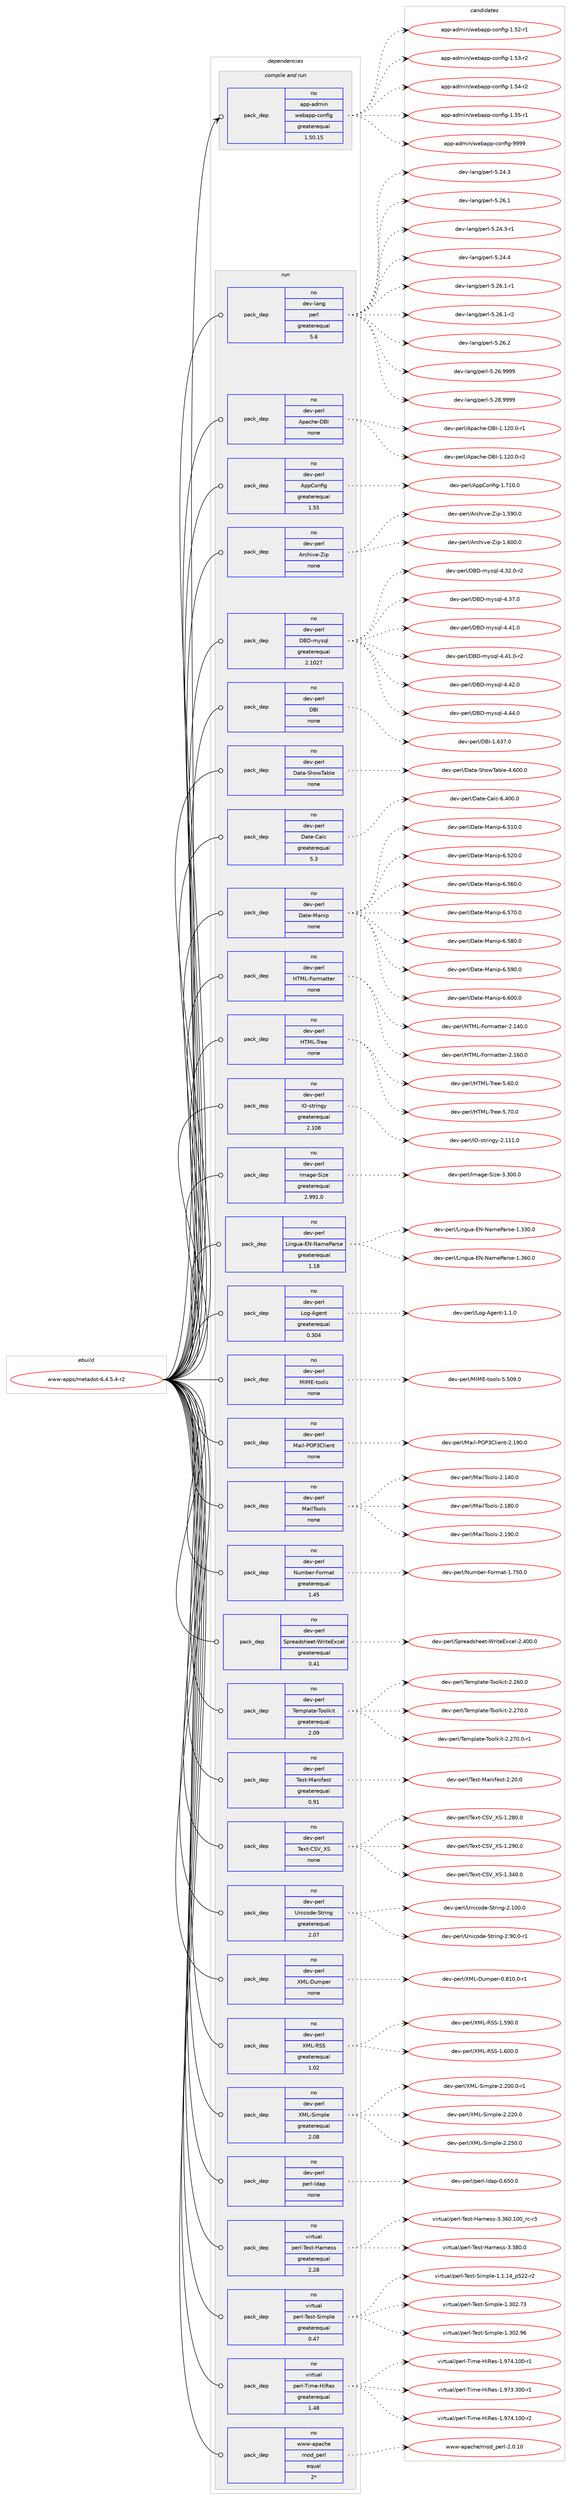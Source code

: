 digraph prolog {

# *************
# Graph options
# *************

newrank=true;
concentrate=true;
compound=true;
graph [rankdir=LR,fontname=Helvetica,fontsize=10,ranksep=1.5];#, ranksep=2.5, nodesep=0.2];
edge  [arrowhead=vee];
node  [fontname=Helvetica,fontsize=10];

# **********
# The ebuild
# **********

subgraph cluster_leftcol {
color=gray;
rank=same;
label=<<i>ebuild</i>>;
id [label="www-apps/metadot-6.4.5.4-r2", color=red, width=4, href="../www-apps/metadot-6.4.5.4-r2.svg"];
}

# ****************
# The dependencies
# ****************

subgraph cluster_midcol {
color=gray;
label=<<i>dependencies</i>>;
subgraph cluster_compile {
fillcolor="#eeeeee";
style=filled;
label=<<i>compile</i>>;
}
subgraph cluster_compileandrun {
fillcolor="#eeeeee";
style=filled;
label=<<i>compile and run</i>>;
subgraph pack6996 {
dependency7602 [label=<<TABLE BORDER="0" CELLBORDER="1" CELLSPACING="0" CELLPADDING="4" WIDTH="220"><TR><TD ROWSPAN="6" CELLPADDING="30">pack_dep</TD></TR><TR><TD WIDTH="110">no</TD></TR><TR><TD>app-admin</TD></TR><TR><TD>webapp-config</TD></TR><TR><TD>greaterequal</TD></TR><TR><TD>1.50.15</TD></TR></TABLE>>, shape=none, color=blue];
}
id:e -> dependency7602:w [weight=20,style="solid",arrowhead="odotvee"];
}
subgraph cluster_run {
fillcolor="#eeeeee";
style=filled;
label=<<i>run</i>>;
subgraph pack6997 {
dependency7603 [label=<<TABLE BORDER="0" CELLBORDER="1" CELLSPACING="0" CELLPADDING="4" WIDTH="220"><TR><TD ROWSPAN="6" CELLPADDING="30">pack_dep</TD></TR><TR><TD WIDTH="110">no</TD></TR><TR><TD>dev-lang</TD></TR><TR><TD>perl</TD></TR><TR><TD>greaterequal</TD></TR><TR><TD>5.6</TD></TR></TABLE>>, shape=none, color=blue];
}
id:e -> dependency7603:w [weight=20,style="solid",arrowhead="odot"];
subgraph pack6998 {
dependency7604 [label=<<TABLE BORDER="0" CELLBORDER="1" CELLSPACING="0" CELLPADDING="4" WIDTH="220"><TR><TD ROWSPAN="6" CELLPADDING="30">pack_dep</TD></TR><TR><TD WIDTH="110">no</TD></TR><TR><TD>dev-perl</TD></TR><TR><TD>Apache-DBI</TD></TR><TR><TD>none</TD></TR><TR><TD></TD></TR></TABLE>>, shape=none, color=blue];
}
id:e -> dependency7604:w [weight=20,style="solid",arrowhead="odot"];
subgraph pack6999 {
dependency7605 [label=<<TABLE BORDER="0" CELLBORDER="1" CELLSPACING="0" CELLPADDING="4" WIDTH="220"><TR><TD ROWSPAN="6" CELLPADDING="30">pack_dep</TD></TR><TR><TD WIDTH="110">no</TD></TR><TR><TD>dev-perl</TD></TR><TR><TD>AppConfig</TD></TR><TR><TD>greaterequal</TD></TR><TR><TD>1.55</TD></TR></TABLE>>, shape=none, color=blue];
}
id:e -> dependency7605:w [weight=20,style="solid",arrowhead="odot"];
subgraph pack7000 {
dependency7606 [label=<<TABLE BORDER="0" CELLBORDER="1" CELLSPACING="0" CELLPADDING="4" WIDTH="220"><TR><TD ROWSPAN="6" CELLPADDING="30">pack_dep</TD></TR><TR><TD WIDTH="110">no</TD></TR><TR><TD>dev-perl</TD></TR><TR><TD>Archive-Zip</TD></TR><TR><TD>none</TD></TR><TR><TD></TD></TR></TABLE>>, shape=none, color=blue];
}
id:e -> dependency7606:w [weight=20,style="solid",arrowhead="odot"];
subgraph pack7001 {
dependency7607 [label=<<TABLE BORDER="0" CELLBORDER="1" CELLSPACING="0" CELLPADDING="4" WIDTH="220"><TR><TD ROWSPAN="6" CELLPADDING="30">pack_dep</TD></TR><TR><TD WIDTH="110">no</TD></TR><TR><TD>dev-perl</TD></TR><TR><TD>DBD-mysql</TD></TR><TR><TD>greaterequal</TD></TR><TR><TD>2.1027</TD></TR></TABLE>>, shape=none, color=blue];
}
id:e -> dependency7607:w [weight=20,style="solid",arrowhead="odot"];
subgraph pack7002 {
dependency7608 [label=<<TABLE BORDER="0" CELLBORDER="1" CELLSPACING="0" CELLPADDING="4" WIDTH="220"><TR><TD ROWSPAN="6" CELLPADDING="30">pack_dep</TD></TR><TR><TD WIDTH="110">no</TD></TR><TR><TD>dev-perl</TD></TR><TR><TD>DBI</TD></TR><TR><TD>none</TD></TR><TR><TD></TD></TR></TABLE>>, shape=none, color=blue];
}
id:e -> dependency7608:w [weight=20,style="solid",arrowhead="odot"];
subgraph pack7003 {
dependency7609 [label=<<TABLE BORDER="0" CELLBORDER="1" CELLSPACING="0" CELLPADDING="4" WIDTH="220"><TR><TD ROWSPAN="6" CELLPADDING="30">pack_dep</TD></TR><TR><TD WIDTH="110">no</TD></TR><TR><TD>dev-perl</TD></TR><TR><TD>Data-ShowTable</TD></TR><TR><TD>none</TD></TR><TR><TD></TD></TR></TABLE>>, shape=none, color=blue];
}
id:e -> dependency7609:w [weight=20,style="solid",arrowhead="odot"];
subgraph pack7004 {
dependency7610 [label=<<TABLE BORDER="0" CELLBORDER="1" CELLSPACING="0" CELLPADDING="4" WIDTH="220"><TR><TD ROWSPAN="6" CELLPADDING="30">pack_dep</TD></TR><TR><TD WIDTH="110">no</TD></TR><TR><TD>dev-perl</TD></TR><TR><TD>Date-Calc</TD></TR><TR><TD>greaterequal</TD></TR><TR><TD>5.3</TD></TR></TABLE>>, shape=none, color=blue];
}
id:e -> dependency7610:w [weight=20,style="solid",arrowhead="odot"];
subgraph pack7005 {
dependency7611 [label=<<TABLE BORDER="0" CELLBORDER="1" CELLSPACING="0" CELLPADDING="4" WIDTH="220"><TR><TD ROWSPAN="6" CELLPADDING="30">pack_dep</TD></TR><TR><TD WIDTH="110">no</TD></TR><TR><TD>dev-perl</TD></TR><TR><TD>Date-Manip</TD></TR><TR><TD>none</TD></TR><TR><TD></TD></TR></TABLE>>, shape=none, color=blue];
}
id:e -> dependency7611:w [weight=20,style="solid",arrowhead="odot"];
subgraph pack7006 {
dependency7612 [label=<<TABLE BORDER="0" CELLBORDER="1" CELLSPACING="0" CELLPADDING="4" WIDTH="220"><TR><TD ROWSPAN="6" CELLPADDING="30">pack_dep</TD></TR><TR><TD WIDTH="110">no</TD></TR><TR><TD>dev-perl</TD></TR><TR><TD>HTML-Formatter</TD></TR><TR><TD>none</TD></TR><TR><TD></TD></TR></TABLE>>, shape=none, color=blue];
}
id:e -> dependency7612:w [weight=20,style="solid",arrowhead="odot"];
subgraph pack7007 {
dependency7613 [label=<<TABLE BORDER="0" CELLBORDER="1" CELLSPACING="0" CELLPADDING="4" WIDTH="220"><TR><TD ROWSPAN="6" CELLPADDING="30">pack_dep</TD></TR><TR><TD WIDTH="110">no</TD></TR><TR><TD>dev-perl</TD></TR><TR><TD>HTML-Tree</TD></TR><TR><TD>none</TD></TR><TR><TD></TD></TR></TABLE>>, shape=none, color=blue];
}
id:e -> dependency7613:w [weight=20,style="solid",arrowhead="odot"];
subgraph pack7008 {
dependency7614 [label=<<TABLE BORDER="0" CELLBORDER="1" CELLSPACING="0" CELLPADDING="4" WIDTH="220"><TR><TD ROWSPAN="6" CELLPADDING="30">pack_dep</TD></TR><TR><TD WIDTH="110">no</TD></TR><TR><TD>dev-perl</TD></TR><TR><TD>IO-stringy</TD></TR><TR><TD>greaterequal</TD></TR><TR><TD>2.108</TD></TR></TABLE>>, shape=none, color=blue];
}
id:e -> dependency7614:w [weight=20,style="solid",arrowhead="odot"];
subgraph pack7009 {
dependency7615 [label=<<TABLE BORDER="0" CELLBORDER="1" CELLSPACING="0" CELLPADDING="4" WIDTH="220"><TR><TD ROWSPAN="6" CELLPADDING="30">pack_dep</TD></TR><TR><TD WIDTH="110">no</TD></TR><TR><TD>dev-perl</TD></TR><TR><TD>Image-Size</TD></TR><TR><TD>greaterequal</TD></TR><TR><TD>2.991.0</TD></TR></TABLE>>, shape=none, color=blue];
}
id:e -> dependency7615:w [weight=20,style="solid",arrowhead="odot"];
subgraph pack7010 {
dependency7616 [label=<<TABLE BORDER="0" CELLBORDER="1" CELLSPACING="0" CELLPADDING="4" WIDTH="220"><TR><TD ROWSPAN="6" CELLPADDING="30">pack_dep</TD></TR><TR><TD WIDTH="110">no</TD></TR><TR><TD>dev-perl</TD></TR><TR><TD>Lingua-EN-NameParse</TD></TR><TR><TD>greaterequal</TD></TR><TR><TD>1.18</TD></TR></TABLE>>, shape=none, color=blue];
}
id:e -> dependency7616:w [weight=20,style="solid",arrowhead="odot"];
subgraph pack7011 {
dependency7617 [label=<<TABLE BORDER="0" CELLBORDER="1" CELLSPACING="0" CELLPADDING="4" WIDTH="220"><TR><TD ROWSPAN="6" CELLPADDING="30">pack_dep</TD></TR><TR><TD WIDTH="110">no</TD></TR><TR><TD>dev-perl</TD></TR><TR><TD>Log-Agent</TD></TR><TR><TD>greaterequal</TD></TR><TR><TD>0.304</TD></TR></TABLE>>, shape=none, color=blue];
}
id:e -> dependency7617:w [weight=20,style="solid",arrowhead="odot"];
subgraph pack7012 {
dependency7618 [label=<<TABLE BORDER="0" CELLBORDER="1" CELLSPACING="0" CELLPADDING="4" WIDTH="220"><TR><TD ROWSPAN="6" CELLPADDING="30">pack_dep</TD></TR><TR><TD WIDTH="110">no</TD></TR><TR><TD>dev-perl</TD></TR><TR><TD>MIME-tools</TD></TR><TR><TD>none</TD></TR><TR><TD></TD></TR></TABLE>>, shape=none, color=blue];
}
id:e -> dependency7618:w [weight=20,style="solid",arrowhead="odot"];
subgraph pack7013 {
dependency7619 [label=<<TABLE BORDER="0" CELLBORDER="1" CELLSPACING="0" CELLPADDING="4" WIDTH="220"><TR><TD ROWSPAN="6" CELLPADDING="30">pack_dep</TD></TR><TR><TD WIDTH="110">no</TD></TR><TR><TD>dev-perl</TD></TR><TR><TD>Mail-POP3Client</TD></TR><TR><TD>none</TD></TR><TR><TD></TD></TR></TABLE>>, shape=none, color=blue];
}
id:e -> dependency7619:w [weight=20,style="solid",arrowhead="odot"];
subgraph pack7014 {
dependency7620 [label=<<TABLE BORDER="0" CELLBORDER="1" CELLSPACING="0" CELLPADDING="4" WIDTH="220"><TR><TD ROWSPAN="6" CELLPADDING="30">pack_dep</TD></TR><TR><TD WIDTH="110">no</TD></TR><TR><TD>dev-perl</TD></TR><TR><TD>MailTools</TD></TR><TR><TD>none</TD></TR><TR><TD></TD></TR></TABLE>>, shape=none, color=blue];
}
id:e -> dependency7620:w [weight=20,style="solid",arrowhead="odot"];
subgraph pack7015 {
dependency7621 [label=<<TABLE BORDER="0" CELLBORDER="1" CELLSPACING="0" CELLPADDING="4" WIDTH="220"><TR><TD ROWSPAN="6" CELLPADDING="30">pack_dep</TD></TR><TR><TD WIDTH="110">no</TD></TR><TR><TD>dev-perl</TD></TR><TR><TD>Number-Format</TD></TR><TR><TD>greaterequal</TD></TR><TR><TD>1.45</TD></TR></TABLE>>, shape=none, color=blue];
}
id:e -> dependency7621:w [weight=20,style="solid",arrowhead="odot"];
subgraph pack7016 {
dependency7622 [label=<<TABLE BORDER="0" CELLBORDER="1" CELLSPACING="0" CELLPADDING="4" WIDTH="220"><TR><TD ROWSPAN="6" CELLPADDING="30">pack_dep</TD></TR><TR><TD WIDTH="110">no</TD></TR><TR><TD>dev-perl</TD></TR><TR><TD>Spreadsheet-WriteExcel</TD></TR><TR><TD>greaterequal</TD></TR><TR><TD>0.41</TD></TR></TABLE>>, shape=none, color=blue];
}
id:e -> dependency7622:w [weight=20,style="solid",arrowhead="odot"];
subgraph pack7017 {
dependency7623 [label=<<TABLE BORDER="0" CELLBORDER="1" CELLSPACING="0" CELLPADDING="4" WIDTH="220"><TR><TD ROWSPAN="6" CELLPADDING="30">pack_dep</TD></TR><TR><TD WIDTH="110">no</TD></TR><TR><TD>dev-perl</TD></TR><TR><TD>Template-Toolkit</TD></TR><TR><TD>greaterequal</TD></TR><TR><TD>2.09</TD></TR></TABLE>>, shape=none, color=blue];
}
id:e -> dependency7623:w [weight=20,style="solid",arrowhead="odot"];
subgraph pack7018 {
dependency7624 [label=<<TABLE BORDER="0" CELLBORDER="1" CELLSPACING="0" CELLPADDING="4" WIDTH="220"><TR><TD ROWSPAN="6" CELLPADDING="30">pack_dep</TD></TR><TR><TD WIDTH="110">no</TD></TR><TR><TD>dev-perl</TD></TR><TR><TD>Test-Manifest</TD></TR><TR><TD>greaterequal</TD></TR><TR><TD>0.91</TD></TR></TABLE>>, shape=none, color=blue];
}
id:e -> dependency7624:w [weight=20,style="solid",arrowhead="odot"];
subgraph pack7019 {
dependency7625 [label=<<TABLE BORDER="0" CELLBORDER="1" CELLSPACING="0" CELLPADDING="4" WIDTH="220"><TR><TD ROWSPAN="6" CELLPADDING="30">pack_dep</TD></TR><TR><TD WIDTH="110">no</TD></TR><TR><TD>dev-perl</TD></TR><TR><TD>Text-CSV_XS</TD></TR><TR><TD>none</TD></TR><TR><TD></TD></TR></TABLE>>, shape=none, color=blue];
}
id:e -> dependency7625:w [weight=20,style="solid",arrowhead="odot"];
subgraph pack7020 {
dependency7626 [label=<<TABLE BORDER="0" CELLBORDER="1" CELLSPACING="0" CELLPADDING="4" WIDTH="220"><TR><TD ROWSPAN="6" CELLPADDING="30">pack_dep</TD></TR><TR><TD WIDTH="110">no</TD></TR><TR><TD>dev-perl</TD></TR><TR><TD>Unicode-String</TD></TR><TR><TD>greaterequal</TD></TR><TR><TD>2.07</TD></TR></TABLE>>, shape=none, color=blue];
}
id:e -> dependency7626:w [weight=20,style="solid",arrowhead="odot"];
subgraph pack7021 {
dependency7627 [label=<<TABLE BORDER="0" CELLBORDER="1" CELLSPACING="0" CELLPADDING="4" WIDTH="220"><TR><TD ROWSPAN="6" CELLPADDING="30">pack_dep</TD></TR><TR><TD WIDTH="110">no</TD></TR><TR><TD>dev-perl</TD></TR><TR><TD>XML-Dumper</TD></TR><TR><TD>none</TD></TR><TR><TD></TD></TR></TABLE>>, shape=none, color=blue];
}
id:e -> dependency7627:w [weight=20,style="solid",arrowhead="odot"];
subgraph pack7022 {
dependency7628 [label=<<TABLE BORDER="0" CELLBORDER="1" CELLSPACING="0" CELLPADDING="4" WIDTH="220"><TR><TD ROWSPAN="6" CELLPADDING="30">pack_dep</TD></TR><TR><TD WIDTH="110">no</TD></TR><TR><TD>dev-perl</TD></TR><TR><TD>XML-RSS</TD></TR><TR><TD>greaterequal</TD></TR><TR><TD>1.02</TD></TR></TABLE>>, shape=none, color=blue];
}
id:e -> dependency7628:w [weight=20,style="solid",arrowhead="odot"];
subgraph pack7023 {
dependency7629 [label=<<TABLE BORDER="0" CELLBORDER="1" CELLSPACING="0" CELLPADDING="4" WIDTH="220"><TR><TD ROWSPAN="6" CELLPADDING="30">pack_dep</TD></TR><TR><TD WIDTH="110">no</TD></TR><TR><TD>dev-perl</TD></TR><TR><TD>XML-Simple</TD></TR><TR><TD>greaterequal</TD></TR><TR><TD>2.08</TD></TR></TABLE>>, shape=none, color=blue];
}
id:e -> dependency7629:w [weight=20,style="solid",arrowhead="odot"];
subgraph pack7024 {
dependency7630 [label=<<TABLE BORDER="0" CELLBORDER="1" CELLSPACING="0" CELLPADDING="4" WIDTH="220"><TR><TD ROWSPAN="6" CELLPADDING="30">pack_dep</TD></TR><TR><TD WIDTH="110">no</TD></TR><TR><TD>dev-perl</TD></TR><TR><TD>perl-ldap</TD></TR><TR><TD>none</TD></TR><TR><TD></TD></TR></TABLE>>, shape=none, color=blue];
}
id:e -> dependency7630:w [weight=20,style="solid",arrowhead="odot"];
subgraph pack7025 {
dependency7631 [label=<<TABLE BORDER="0" CELLBORDER="1" CELLSPACING="0" CELLPADDING="4" WIDTH="220"><TR><TD ROWSPAN="6" CELLPADDING="30">pack_dep</TD></TR><TR><TD WIDTH="110">no</TD></TR><TR><TD>virtual</TD></TR><TR><TD>perl-Test-Harness</TD></TR><TR><TD>greaterequal</TD></TR><TR><TD>2.28</TD></TR></TABLE>>, shape=none, color=blue];
}
id:e -> dependency7631:w [weight=20,style="solid",arrowhead="odot"];
subgraph pack7026 {
dependency7632 [label=<<TABLE BORDER="0" CELLBORDER="1" CELLSPACING="0" CELLPADDING="4" WIDTH="220"><TR><TD ROWSPAN="6" CELLPADDING="30">pack_dep</TD></TR><TR><TD WIDTH="110">no</TD></TR><TR><TD>virtual</TD></TR><TR><TD>perl-Test-Simple</TD></TR><TR><TD>greaterequal</TD></TR><TR><TD>0.47</TD></TR></TABLE>>, shape=none, color=blue];
}
id:e -> dependency7632:w [weight=20,style="solid",arrowhead="odot"];
subgraph pack7027 {
dependency7633 [label=<<TABLE BORDER="0" CELLBORDER="1" CELLSPACING="0" CELLPADDING="4" WIDTH="220"><TR><TD ROWSPAN="6" CELLPADDING="30">pack_dep</TD></TR><TR><TD WIDTH="110">no</TD></TR><TR><TD>virtual</TD></TR><TR><TD>perl-Time-HiRes</TD></TR><TR><TD>greaterequal</TD></TR><TR><TD>1.48</TD></TR></TABLE>>, shape=none, color=blue];
}
id:e -> dependency7633:w [weight=20,style="solid",arrowhead="odot"];
subgraph pack7028 {
dependency7634 [label=<<TABLE BORDER="0" CELLBORDER="1" CELLSPACING="0" CELLPADDING="4" WIDTH="220"><TR><TD ROWSPAN="6" CELLPADDING="30">pack_dep</TD></TR><TR><TD WIDTH="110">no</TD></TR><TR><TD>www-apache</TD></TR><TR><TD>mod_perl</TD></TR><TR><TD>equal</TD></TR><TR><TD>2*</TD></TR></TABLE>>, shape=none, color=blue];
}
id:e -> dependency7634:w [weight=20,style="solid",arrowhead="odot"];
}
}

# **************
# The candidates
# **************

subgraph cluster_choices {
rank=same;
color=gray;
label=<<i>candidates</i>>;

subgraph choice6996 {
color=black;
nodesep=1;
choice971121124597100109105110471191019897112112459911111010210510345494653504511449 [label="app-admin/webapp-config-1.52-r1", color=red, width=4,href="../app-admin/webapp-config-1.52-r1.svg"];
choice971121124597100109105110471191019897112112459911111010210510345494653514511450 [label="app-admin/webapp-config-1.53-r2", color=red, width=4,href="../app-admin/webapp-config-1.53-r2.svg"];
choice971121124597100109105110471191019897112112459911111010210510345494653524511450 [label="app-admin/webapp-config-1.54-r2", color=red, width=4,href="../app-admin/webapp-config-1.54-r2.svg"];
choice971121124597100109105110471191019897112112459911111010210510345494653534511449 [label="app-admin/webapp-config-1.55-r1", color=red, width=4,href="../app-admin/webapp-config-1.55-r1.svg"];
choice97112112459710010910511047119101989711211245991111101021051034557575757 [label="app-admin/webapp-config-9999", color=red, width=4,href="../app-admin/webapp-config-9999.svg"];
dependency7602:e -> choice971121124597100109105110471191019897112112459911111010210510345494653504511449:w [style=dotted,weight="100"];
dependency7602:e -> choice971121124597100109105110471191019897112112459911111010210510345494653514511450:w [style=dotted,weight="100"];
dependency7602:e -> choice971121124597100109105110471191019897112112459911111010210510345494653524511450:w [style=dotted,weight="100"];
dependency7602:e -> choice971121124597100109105110471191019897112112459911111010210510345494653534511449:w [style=dotted,weight="100"];
dependency7602:e -> choice97112112459710010910511047119101989711211245991111101021051034557575757:w [style=dotted,weight="100"];
}
subgraph choice6997 {
color=black;
nodesep=1;
choice10010111845108971101034711210111410845534650524651 [label="dev-lang/perl-5.24.3", color=red, width=4,href="../dev-lang/perl-5.24.3.svg"];
choice10010111845108971101034711210111410845534650544649 [label="dev-lang/perl-5.26.1", color=red, width=4,href="../dev-lang/perl-5.26.1.svg"];
choice100101118451089711010347112101114108455346505246514511449 [label="dev-lang/perl-5.24.3-r1", color=red, width=4,href="../dev-lang/perl-5.24.3-r1.svg"];
choice10010111845108971101034711210111410845534650524652 [label="dev-lang/perl-5.24.4", color=red, width=4,href="../dev-lang/perl-5.24.4.svg"];
choice100101118451089711010347112101114108455346505446494511449 [label="dev-lang/perl-5.26.1-r1", color=red, width=4,href="../dev-lang/perl-5.26.1-r1.svg"];
choice100101118451089711010347112101114108455346505446494511450 [label="dev-lang/perl-5.26.1-r2", color=red, width=4,href="../dev-lang/perl-5.26.1-r2.svg"];
choice10010111845108971101034711210111410845534650544650 [label="dev-lang/perl-5.26.2", color=red, width=4,href="../dev-lang/perl-5.26.2.svg"];
choice10010111845108971101034711210111410845534650544657575757 [label="dev-lang/perl-5.26.9999", color=red, width=4,href="../dev-lang/perl-5.26.9999.svg"];
choice10010111845108971101034711210111410845534650564657575757 [label="dev-lang/perl-5.28.9999", color=red, width=4,href="../dev-lang/perl-5.28.9999.svg"];
dependency7603:e -> choice10010111845108971101034711210111410845534650524651:w [style=dotted,weight="100"];
dependency7603:e -> choice10010111845108971101034711210111410845534650544649:w [style=dotted,weight="100"];
dependency7603:e -> choice100101118451089711010347112101114108455346505246514511449:w [style=dotted,weight="100"];
dependency7603:e -> choice10010111845108971101034711210111410845534650524652:w [style=dotted,weight="100"];
dependency7603:e -> choice100101118451089711010347112101114108455346505446494511449:w [style=dotted,weight="100"];
dependency7603:e -> choice100101118451089711010347112101114108455346505446494511450:w [style=dotted,weight="100"];
dependency7603:e -> choice10010111845108971101034711210111410845534650544650:w [style=dotted,weight="100"];
dependency7603:e -> choice10010111845108971101034711210111410845534650544657575757:w [style=dotted,weight="100"];
dependency7603:e -> choice10010111845108971101034711210111410845534650564657575757:w [style=dotted,weight="100"];
}
subgraph choice6998 {
color=black;
nodesep=1;
choice10010111845112101114108476511297991041014568667345494649504846484511449 [label="dev-perl/Apache-DBI-1.120.0-r1", color=red, width=4,href="../dev-perl/Apache-DBI-1.120.0-r1.svg"];
choice10010111845112101114108476511297991041014568667345494649504846484511450 [label="dev-perl/Apache-DBI-1.120.0-r2", color=red, width=4,href="../dev-perl/Apache-DBI-1.120.0-r2.svg"];
dependency7604:e -> choice10010111845112101114108476511297991041014568667345494649504846484511449:w [style=dotted,weight="100"];
dependency7604:e -> choice10010111845112101114108476511297991041014568667345494649504846484511450:w [style=dotted,weight="100"];
}
subgraph choice6999 {
color=black;
nodesep=1;
choice100101118451121011141084765112112671111101021051034549465549484648 [label="dev-perl/AppConfig-1.710.0", color=red, width=4,href="../dev-perl/AppConfig-1.710.0.svg"];
dependency7605:e -> choice100101118451121011141084765112112671111101021051034549465549484648:w [style=dotted,weight="100"];
}
subgraph choice7000 {
color=black;
nodesep=1;
choice1001011184511210111410847651149910410511810145901051124549465357484648 [label="dev-perl/Archive-Zip-1.590.0", color=red, width=4,href="../dev-perl/Archive-Zip-1.590.0.svg"];
choice1001011184511210111410847651149910410511810145901051124549465448484648 [label="dev-perl/Archive-Zip-1.600.0", color=red, width=4,href="../dev-perl/Archive-Zip-1.600.0.svg"];
dependency7606:e -> choice1001011184511210111410847651149910410511810145901051124549465357484648:w [style=dotted,weight="100"];
dependency7606:e -> choice1001011184511210111410847651149910410511810145901051124549465448484648:w [style=dotted,weight="100"];
}
subgraph choice7001 {
color=black;
nodesep=1;
choice100101118451121011141084768666845109121115113108455246515046484511450 [label="dev-perl/DBD-mysql-4.32.0-r2", color=red, width=4,href="../dev-perl/DBD-mysql-4.32.0-r2.svg"];
choice10010111845112101114108476866684510912111511310845524651554648 [label="dev-perl/DBD-mysql-4.37.0", color=red, width=4,href="../dev-perl/DBD-mysql-4.37.0.svg"];
choice10010111845112101114108476866684510912111511310845524652494648 [label="dev-perl/DBD-mysql-4.41.0", color=red, width=4,href="../dev-perl/DBD-mysql-4.41.0.svg"];
choice100101118451121011141084768666845109121115113108455246524946484511450 [label="dev-perl/DBD-mysql-4.41.0-r2", color=red, width=4,href="../dev-perl/DBD-mysql-4.41.0-r2.svg"];
choice10010111845112101114108476866684510912111511310845524652504648 [label="dev-perl/DBD-mysql-4.42.0", color=red, width=4,href="../dev-perl/DBD-mysql-4.42.0.svg"];
choice10010111845112101114108476866684510912111511310845524652524648 [label="dev-perl/DBD-mysql-4.44.0", color=red, width=4,href="../dev-perl/DBD-mysql-4.44.0.svg"];
dependency7607:e -> choice100101118451121011141084768666845109121115113108455246515046484511450:w [style=dotted,weight="100"];
dependency7607:e -> choice10010111845112101114108476866684510912111511310845524651554648:w [style=dotted,weight="100"];
dependency7607:e -> choice10010111845112101114108476866684510912111511310845524652494648:w [style=dotted,weight="100"];
dependency7607:e -> choice100101118451121011141084768666845109121115113108455246524946484511450:w [style=dotted,weight="100"];
dependency7607:e -> choice10010111845112101114108476866684510912111511310845524652504648:w [style=dotted,weight="100"];
dependency7607:e -> choice10010111845112101114108476866684510912111511310845524652524648:w [style=dotted,weight="100"];
}
subgraph choice7002 {
color=black;
nodesep=1;
choice10010111845112101114108476866734549465451554648 [label="dev-perl/DBI-1.637.0", color=red, width=4,href="../dev-perl/DBI-1.637.0.svg"];
dependency7608:e -> choice10010111845112101114108476866734549465451554648:w [style=dotted,weight="100"];
}
subgraph choice7003 {
color=black;
nodesep=1;
choice100101118451121011141084768971169745831041111198497981081014552465448484648 [label="dev-perl/Data-ShowTable-4.600.0", color=red, width=4,href="../dev-perl/Data-ShowTable-4.600.0.svg"];
dependency7609:e -> choice100101118451121011141084768971169745831041111198497981081014552465448484648:w [style=dotted,weight="100"];
}
subgraph choice7004 {
color=black;
nodesep=1;
choice10010111845112101114108476897116101456797108994554465248484648 [label="dev-perl/Date-Calc-6.400.0", color=red, width=4,href="../dev-perl/Date-Calc-6.400.0.svg"];
dependency7610:e -> choice10010111845112101114108476897116101456797108994554465248484648:w [style=dotted,weight="100"];
}
subgraph choice7005 {
color=black;
nodesep=1;
choice100101118451121011141084768971161014577971101051124554465349484648 [label="dev-perl/Date-Manip-6.510.0", color=red, width=4,href="../dev-perl/Date-Manip-6.510.0.svg"];
choice100101118451121011141084768971161014577971101051124554465350484648 [label="dev-perl/Date-Manip-6.520.0", color=red, width=4,href="../dev-perl/Date-Manip-6.520.0.svg"];
choice100101118451121011141084768971161014577971101051124554465354484648 [label="dev-perl/Date-Manip-6.560.0", color=red, width=4,href="../dev-perl/Date-Manip-6.560.0.svg"];
choice100101118451121011141084768971161014577971101051124554465355484648 [label="dev-perl/Date-Manip-6.570.0", color=red, width=4,href="../dev-perl/Date-Manip-6.570.0.svg"];
choice100101118451121011141084768971161014577971101051124554465356484648 [label="dev-perl/Date-Manip-6.580.0", color=red, width=4,href="../dev-perl/Date-Manip-6.580.0.svg"];
choice100101118451121011141084768971161014577971101051124554465357484648 [label="dev-perl/Date-Manip-6.590.0", color=red, width=4,href="../dev-perl/Date-Manip-6.590.0.svg"];
choice100101118451121011141084768971161014577971101051124554465448484648 [label="dev-perl/Date-Manip-6.600.0", color=red, width=4,href="../dev-perl/Date-Manip-6.600.0.svg"];
dependency7611:e -> choice100101118451121011141084768971161014577971101051124554465349484648:w [style=dotted,weight="100"];
dependency7611:e -> choice100101118451121011141084768971161014577971101051124554465350484648:w [style=dotted,weight="100"];
dependency7611:e -> choice100101118451121011141084768971161014577971101051124554465354484648:w [style=dotted,weight="100"];
dependency7611:e -> choice100101118451121011141084768971161014577971101051124554465355484648:w [style=dotted,weight="100"];
dependency7611:e -> choice100101118451121011141084768971161014577971101051124554465356484648:w [style=dotted,weight="100"];
dependency7611:e -> choice100101118451121011141084768971161014577971101051124554465357484648:w [style=dotted,weight="100"];
dependency7611:e -> choice100101118451121011141084768971161014577971101051124554465448484648:w [style=dotted,weight="100"];
}
subgraph choice7006 {
color=black;
nodesep=1;
choice1001011184511210111410847728477764570111114109971161161011144550464952484648 [label="dev-perl/HTML-Formatter-2.140.0", color=red, width=4,href="../dev-perl/HTML-Formatter-2.140.0.svg"];
choice1001011184511210111410847728477764570111114109971161161011144550464954484648 [label="dev-perl/HTML-Formatter-2.160.0", color=red, width=4,href="../dev-perl/HTML-Formatter-2.160.0.svg"];
dependency7612:e -> choice1001011184511210111410847728477764570111114109971161161011144550464952484648:w [style=dotted,weight="100"];
dependency7612:e -> choice1001011184511210111410847728477764570111114109971161161011144550464954484648:w [style=dotted,weight="100"];
}
subgraph choice7007 {
color=black;
nodesep=1;
choice100101118451121011141084772847776458411410110145534654484648 [label="dev-perl/HTML-Tree-5.60.0", color=red, width=4,href="../dev-perl/HTML-Tree-5.60.0.svg"];
choice100101118451121011141084772847776458411410110145534655484648 [label="dev-perl/HTML-Tree-5.70.0", color=red, width=4,href="../dev-perl/HTML-Tree-5.70.0.svg"];
dependency7613:e -> choice100101118451121011141084772847776458411410110145534654484648:w [style=dotted,weight="100"];
dependency7613:e -> choice100101118451121011141084772847776458411410110145534655484648:w [style=dotted,weight="100"];
}
subgraph choice7008 {
color=black;
nodesep=1;
choice10010111845112101114108477379451151161141051101031214550464949494648 [label="dev-perl/IO-stringy-2.111.0", color=red, width=4,href="../dev-perl/IO-stringy-2.111.0.svg"];
dependency7614:e -> choice10010111845112101114108477379451151161141051101031214550464949494648:w [style=dotted,weight="100"];
}
subgraph choice7009 {
color=black;
nodesep=1;
choice1001011184511210111410847731099710310145831051221014551465148484648 [label="dev-perl/Image-Size-3.300.0", color=red, width=4,href="../dev-perl/Image-Size-3.300.0.svg"];
dependency7615:e -> choice1001011184511210111410847731099710310145831051221014551465148484648:w [style=dotted,weight="100"];
}
subgraph choice7010 {
color=black;
nodesep=1;
choice1001011184511210111410847761051101031179745697845789710910180971141151014549465151484648 [label="dev-perl/Lingua-EN-NameParse-1.330.0", color=red, width=4,href="../dev-perl/Lingua-EN-NameParse-1.330.0.svg"];
choice1001011184511210111410847761051101031179745697845789710910180971141151014549465154484648 [label="dev-perl/Lingua-EN-NameParse-1.360.0", color=red, width=4,href="../dev-perl/Lingua-EN-NameParse-1.360.0.svg"];
dependency7616:e -> choice1001011184511210111410847761051101031179745697845789710910180971141151014549465151484648:w [style=dotted,weight="100"];
dependency7616:e -> choice1001011184511210111410847761051101031179745697845789710910180971141151014549465154484648:w [style=dotted,weight="100"];
}
subgraph choice7011 {
color=black;
nodesep=1;
choice1001011184511210111410847761111034565103101110116454946494648 [label="dev-perl/Log-Agent-1.1.0", color=red, width=4,href="../dev-perl/Log-Agent-1.1.0.svg"];
dependency7617:e -> choice1001011184511210111410847761111034565103101110116454946494648:w [style=dotted,weight="100"];
}
subgraph choice7012 {
color=black;
nodesep=1;
choice100101118451121011141084777737769451161111111081154553465348574648 [label="dev-perl/MIME-tools-5.509.0", color=red, width=4,href="../dev-perl/MIME-tools-5.509.0.svg"];
dependency7618:e -> choice100101118451121011141084777737769451161111111081154553465348574648:w [style=dotted,weight="100"];
}
subgraph choice7013 {
color=black;
nodesep=1;
choice100101118451121011141084777971051084580798051671081051011101164550464957484648 [label="dev-perl/Mail-POP3Client-2.190.0", color=red, width=4,href="../dev-perl/Mail-POP3Client-2.190.0.svg"];
dependency7619:e -> choice100101118451121011141084777971051084580798051671081051011101164550464957484648:w [style=dotted,weight="100"];
}
subgraph choice7014 {
color=black;
nodesep=1;
choice10010111845112101114108477797105108841111111081154550464952484648 [label="dev-perl/MailTools-2.140.0", color=red, width=4,href="../dev-perl/MailTools-2.140.0.svg"];
choice10010111845112101114108477797105108841111111081154550464956484648 [label="dev-perl/MailTools-2.180.0", color=red, width=4,href="../dev-perl/MailTools-2.180.0.svg"];
choice10010111845112101114108477797105108841111111081154550464957484648 [label="dev-perl/MailTools-2.190.0", color=red, width=4,href="../dev-perl/MailTools-2.190.0.svg"];
dependency7620:e -> choice10010111845112101114108477797105108841111111081154550464952484648:w [style=dotted,weight="100"];
dependency7620:e -> choice10010111845112101114108477797105108841111111081154550464956484648:w [style=dotted,weight="100"];
dependency7620:e -> choice10010111845112101114108477797105108841111111081154550464957484648:w [style=dotted,weight="100"];
}
subgraph choice7015 {
color=black;
nodesep=1;
choice100101118451121011141084778117109981011144570111114109971164549465553484648 [label="dev-perl/Number-Format-1.750.0", color=red, width=4,href="../dev-perl/Number-Format-1.750.0.svg"];
dependency7621:e -> choice100101118451121011141084778117109981011144570111114109971164549465553484648:w [style=dotted,weight="100"];
}
subgraph choice7016 {
color=black;
nodesep=1;
choice10010111845112101114108478311211410197100115104101101116458711410511610169120991011084550465248484648 [label="dev-perl/Spreadsheet-WriteExcel-2.400.0", color=red, width=4,href="../dev-perl/Spreadsheet-WriteExcel-2.400.0.svg"];
dependency7622:e -> choice10010111845112101114108478311211410197100115104101101116458711410511610169120991011084550465248484648:w [style=dotted,weight="100"];
}
subgraph choice7017 {
color=black;
nodesep=1;
choice1001011184511210111410847841011091121089711610145841111111081071051164550465054484648 [label="dev-perl/Template-Toolkit-2.260.0", color=red, width=4,href="../dev-perl/Template-Toolkit-2.260.0.svg"];
choice1001011184511210111410847841011091121089711610145841111111081071051164550465055484648 [label="dev-perl/Template-Toolkit-2.270.0", color=red, width=4,href="../dev-perl/Template-Toolkit-2.270.0.svg"];
choice10010111845112101114108478410110911210897116101458411111110810710511645504650554846484511449 [label="dev-perl/Template-Toolkit-2.270.0-r1", color=red, width=4,href="../dev-perl/Template-Toolkit-2.270.0-r1.svg"];
dependency7623:e -> choice1001011184511210111410847841011091121089711610145841111111081071051164550465054484648:w [style=dotted,weight="100"];
dependency7623:e -> choice1001011184511210111410847841011091121089711610145841111111081071051164550465055484648:w [style=dotted,weight="100"];
dependency7623:e -> choice10010111845112101114108478410110911210897116101458411111110810710511645504650554846484511449:w [style=dotted,weight="100"];
}
subgraph choice7018 {
color=black;
nodesep=1;
choice10010111845112101114108478410111511645779711010510210111511645504650484648 [label="dev-perl/Test-Manifest-2.20.0", color=red, width=4,href="../dev-perl/Test-Manifest-2.20.0.svg"];
dependency7624:e -> choice10010111845112101114108478410111511645779711010510210111511645504650484648:w [style=dotted,weight="100"];
}
subgraph choice7019 {
color=black;
nodesep=1;
choice100101118451121011141084784101120116456783869588834549465056484648 [label="dev-perl/Text-CSV_XS-1.280.0", color=red, width=4,href="../dev-perl/Text-CSV_XS-1.280.0.svg"];
choice100101118451121011141084784101120116456783869588834549465057484648 [label="dev-perl/Text-CSV_XS-1.290.0", color=red, width=4,href="../dev-perl/Text-CSV_XS-1.290.0.svg"];
choice100101118451121011141084784101120116456783869588834549465152484648 [label="dev-perl/Text-CSV_XS-1.340.0", color=red, width=4,href="../dev-perl/Text-CSV_XS-1.340.0.svg"];
dependency7625:e -> choice100101118451121011141084784101120116456783869588834549465056484648:w [style=dotted,weight="100"];
dependency7625:e -> choice100101118451121011141084784101120116456783869588834549465057484648:w [style=dotted,weight="100"];
dependency7625:e -> choice100101118451121011141084784101120116456783869588834549465152484648:w [style=dotted,weight="100"];
}
subgraph choice7020 {
color=black;
nodesep=1;
choice1001011184511210111410847851101059911110010145831161141051101034550464948484648 [label="dev-perl/Unicode-String-2.100.0", color=red, width=4,href="../dev-perl/Unicode-String-2.100.0.svg"];
choice100101118451121011141084785110105991111001014583116114105110103455046574846484511449 [label="dev-perl/Unicode-String-2.90.0-r1", color=red, width=4,href="../dev-perl/Unicode-String-2.90.0-r1.svg"];
dependency7626:e -> choice1001011184511210111410847851101059911110010145831161141051101034550464948484648:w [style=dotted,weight="100"];
dependency7626:e -> choice100101118451121011141084785110105991111001014583116114105110103455046574846484511449:w [style=dotted,weight="100"];
}
subgraph choice7021 {
color=black;
nodesep=1;
choice1001011184511210111410847887776456811710911210111445484656494846484511449 [label="dev-perl/XML-Dumper-0.810.0-r1", color=red, width=4,href="../dev-perl/XML-Dumper-0.810.0-r1.svg"];
dependency7627:e -> choice1001011184511210111410847887776456811710911210111445484656494846484511449:w [style=dotted,weight="100"];
}
subgraph choice7022 {
color=black;
nodesep=1;
choice1001011184511210111410847887776458283834549465357484648 [label="dev-perl/XML-RSS-1.590.0", color=red, width=4,href="../dev-perl/XML-RSS-1.590.0.svg"];
choice1001011184511210111410847887776458283834549465448484648 [label="dev-perl/XML-RSS-1.600.0", color=red, width=4,href="../dev-perl/XML-RSS-1.600.0.svg"];
dependency7628:e -> choice1001011184511210111410847887776458283834549465357484648:w [style=dotted,weight="100"];
dependency7628:e -> choice1001011184511210111410847887776458283834549465448484648:w [style=dotted,weight="100"];
}
subgraph choice7023 {
color=black;
nodesep=1;
choice1001011184511210111410847887776458310510911210810145504650484846484511449 [label="dev-perl/XML-Simple-2.200.0-r1", color=red, width=4,href="../dev-perl/XML-Simple-2.200.0-r1.svg"];
choice100101118451121011141084788777645831051091121081014550465050484648 [label="dev-perl/XML-Simple-2.220.0", color=red, width=4,href="../dev-perl/XML-Simple-2.220.0.svg"];
choice100101118451121011141084788777645831051091121081014550465053484648 [label="dev-perl/XML-Simple-2.250.0", color=red, width=4,href="../dev-perl/XML-Simple-2.250.0.svg"];
dependency7629:e -> choice1001011184511210111410847887776458310510911210810145504650484846484511449:w [style=dotted,weight="100"];
dependency7629:e -> choice100101118451121011141084788777645831051091121081014550465050484648:w [style=dotted,weight="100"];
dependency7629:e -> choice100101118451121011141084788777645831051091121081014550465053484648:w [style=dotted,weight="100"];
}
subgraph choice7024 {
color=black;
nodesep=1;
choice100101118451121011141084711210111410845108100971124548465453484648 [label="dev-perl/perl-ldap-0.650.0", color=red, width=4,href="../dev-perl/perl-ldap-0.650.0.svg"];
dependency7630:e -> choice100101118451121011141084711210111410845108100971124548465453484648:w [style=dotted,weight="100"];
}
subgraph choice7025 {
color=black;
nodesep=1;
choice118105114116117971084711210111410845841011151164572971141101011151154551465154484649484895114994511451 [label="virtual/perl-Test-Harness-3.360.100_rc-r3", color=red, width=4,href="../virtual/perl-Test-Harness-3.360.100_rc-r3.svg"];
choice118105114116117971084711210111410845841011151164572971141101011151154551465156484648 [label="virtual/perl-Test-Harness-3.380.0", color=red, width=4,href="../virtual/perl-Test-Harness-3.380.0.svg"];
dependency7631:e -> choice118105114116117971084711210111410845841011151164572971141101011151154551465154484649484895114994511451:w [style=dotted,weight="100"];
dependency7631:e -> choice118105114116117971084711210111410845841011151164572971141101011151154551465156484648:w [style=dotted,weight="100"];
}
subgraph choice7026 {
color=black;
nodesep=1;
choice11810511411611797108471121011141084584101115116458310510911210810145494649464952951125350504511450 [label="virtual/perl-Test-Simple-1.1.14_p522-r2", color=red, width=4,href="../virtual/perl-Test-Simple-1.1.14_p522-r2.svg"];
choice118105114116117971084711210111410845841011151164583105109112108101454946514850465551 [label="virtual/perl-Test-Simple-1.302.73", color=red, width=4,href="../virtual/perl-Test-Simple-1.302.73.svg"];
choice118105114116117971084711210111410845841011151164583105109112108101454946514850465754 [label="virtual/perl-Test-Simple-1.302.96", color=red, width=4,href="../virtual/perl-Test-Simple-1.302.96.svg"];
dependency7632:e -> choice11810511411611797108471121011141084584101115116458310510911210810145494649464952951125350504511450:w [style=dotted,weight="100"];
dependency7632:e -> choice118105114116117971084711210111410845841011151164583105109112108101454946514850465551:w [style=dotted,weight="100"];
dependency7632:e -> choice118105114116117971084711210111410845841011151164583105109112108101454946514850465754:w [style=dotted,weight="100"];
}
subgraph choice7027 {
color=black;
nodesep=1;
choice11810511411611797108471121011141084584105109101457210582101115454946575552464948484511449 [label="virtual/perl-Time-HiRes-1.974.100-r1", color=red, width=4,href="../virtual/perl-Time-HiRes-1.974.100-r1.svg"];
choice11810511411611797108471121011141084584105109101457210582101115454946575551465148484511449 [label="virtual/perl-Time-HiRes-1.973.300-r1", color=red, width=4,href="../virtual/perl-Time-HiRes-1.973.300-r1.svg"];
choice11810511411611797108471121011141084584105109101457210582101115454946575552464948484511450 [label="virtual/perl-Time-HiRes-1.974.100-r2", color=red, width=4,href="../virtual/perl-Time-HiRes-1.974.100-r2.svg"];
dependency7633:e -> choice11810511411611797108471121011141084584105109101457210582101115454946575552464948484511449:w [style=dotted,weight="100"];
dependency7633:e -> choice11810511411611797108471121011141084584105109101457210582101115454946575551465148484511449:w [style=dotted,weight="100"];
dependency7633:e -> choice11810511411611797108471121011141084584105109101457210582101115454946575552464948484511450:w [style=dotted,weight="100"];
}
subgraph choice7028 {
color=black;
nodesep=1;
choice11911911945971129799104101471091111009511210111410845504648464948 [label="www-apache/mod_perl-2.0.10", color=red, width=4,href="../www-apache/mod_perl-2.0.10.svg"];
dependency7634:e -> choice11911911945971129799104101471091111009511210111410845504648464948:w [style=dotted,weight="100"];
}
}

}
